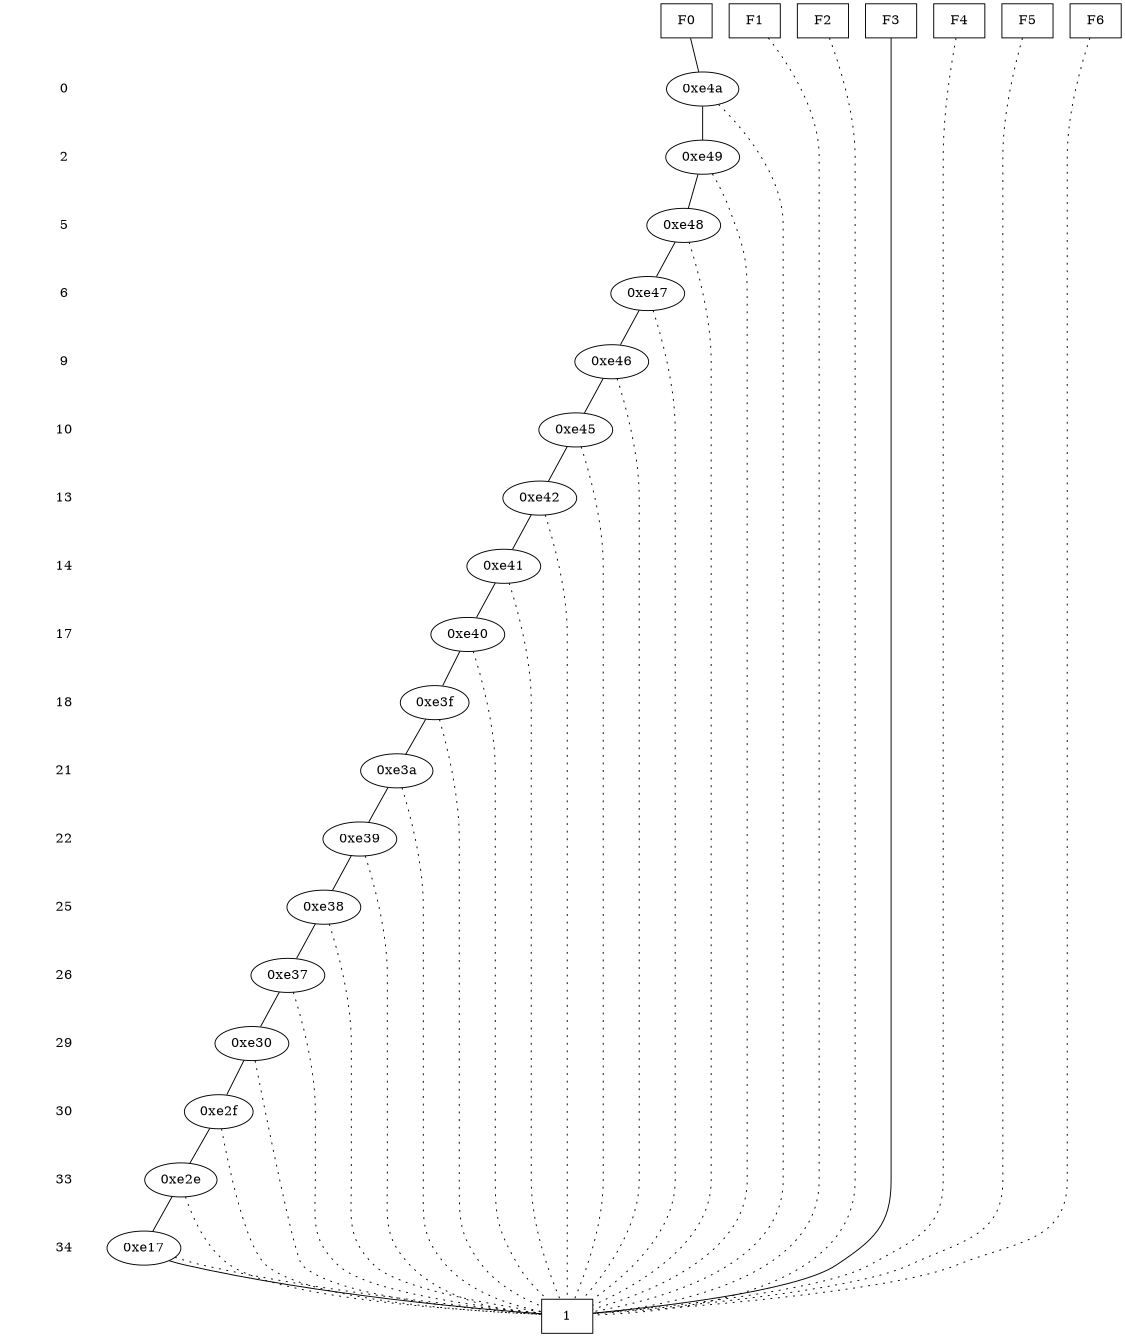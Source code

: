 digraph "DD" {
size = "7.5,10"
center = true;
edge [dir = none];
{ node [shape = plaintext];
  edge [style = invis];
  "CONST NODES" [style = invis];
" 0 " -> " 2 " -> " 5 " -> " 6 " -> " 9 " -> " 10 " -> " 13 " -> " 14 " -> " 17 " -> " 18 " -> " 21 " -> " 22 " -> " 25 " -> " 26 " -> " 29 " -> " 30 " -> " 33 " -> " 34 " -> "CONST NODES"; 
}
{ rank = same; node [shape = box]; edge [style = invis];
"F0" -> "F1" -> "F2" -> "F3" -> "F4" -> "F5" -> "F6"; }
{ rank = same; " 0 ";
"0xe4a";
}
{ rank = same; " 2 ";
"0xe49";
}
{ rank = same; " 5 ";
"0xe48";
}
{ rank = same; " 6 ";
"0xe47";
}
{ rank = same; " 9 ";
"0xe46";
}
{ rank = same; " 10 ";
"0xe45";
}
{ rank = same; " 13 ";
"0xe42";
}
{ rank = same; " 14 ";
"0xe41";
}
{ rank = same; " 17 ";
"0xe40";
}
{ rank = same; " 18 ";
"0xe3f";
}
{ rank = same; " 21 ";
"0xe3a";
}
{ rank = same; " 22 ";
"0xe39";
}
{ rank = same; " 25 ";
"0xe38";
}
{ rank = same; " 26 ";
"0xe37";
}
{ rank = same; " 29 ";
"0xe30";
}
{ rank = same; " 30 ";
"0xe2f";
}
{ rank = same; " 33 ";
"0xe2e";
}
{ rank = same; " 34 ";
"0xe17";
}
{ rank = same; "CONST NODES";
{ node [shape = box]; "0xdf1";
}
}
"F0" -> "0xe4a" [style = solid];
"F1" -> "0xdf1" [style = dotted];
"F2" -> "0xdf1" [style = dotted];
"F3" -> "0xdf1" [style = solid];
"F4" -> "0xdf1" [style = dotted];
"F5" -> "0xdf1" [style = dotted];
"F6" -> "0xdf1" [style = dotted];
"0xe4a" -> "0xe49";
"0xe4a" -> "0xdf1" [style = dotted];
"0xe49" -> "0xe48";
"0xe49" -> "0xdf1" [style = dotted];
"0xe48" -> "0xe47";
"0xe48" -> "0xdf1" [style = dotted];
"0xe47" -> "0xe46";
"0xe47" -> "0xdf1" [style = dotted];
"0xe46" -> "0xe45";
"0xe46" -> "0xdf1" [style = dotted];
"0xe45" -> "0xe42";
"0xe45" -> "0xdf1" [style = dotted];
"0xe42" -> "0xe41";
"0xe42" -> "0xdf1" [style = dotted];
"0xe41" -> "0xe40";
"0xe41" -> "0xdf1" [style = dotted];
"0xe40" -> "0xe3f";
"0xe40" -> "0xdf1" [style = dotted];
"0xe3f" -> "0xe3a";
"0xe3f" -> "0xdf1" [style = dotted];
"0xe3a" -> "0xe39";
"0xe3a" -> "0xdf1" [style = dotted];
"0xe39" -> "0xe38";
"0xe39" -> "0xdf1" [style = dotted];
"0xe38" -> "0xe37";
"0xe38" -> "0xdf1" [style = dotted];
"0xe37" -> "0xe30";
"0xe37" -> "0xdf1" [style = dotted];
"0xe30" -> "0xe2f";
"0xe30" -> "0xdf1" [style = dotted];
"0xe2f" -> "0xe2e";
"0xe2f" -> "0xdf1" [style = dotted];
"0xe2e" -> "0xe17";
"0xe2e" -> "0xdf1" [style = dotted];
"0xe17" -> "0xdf1";
"0xe17" -> "0xdf1" [style = dotted];
"0xdf1" [label = "1"];
}
